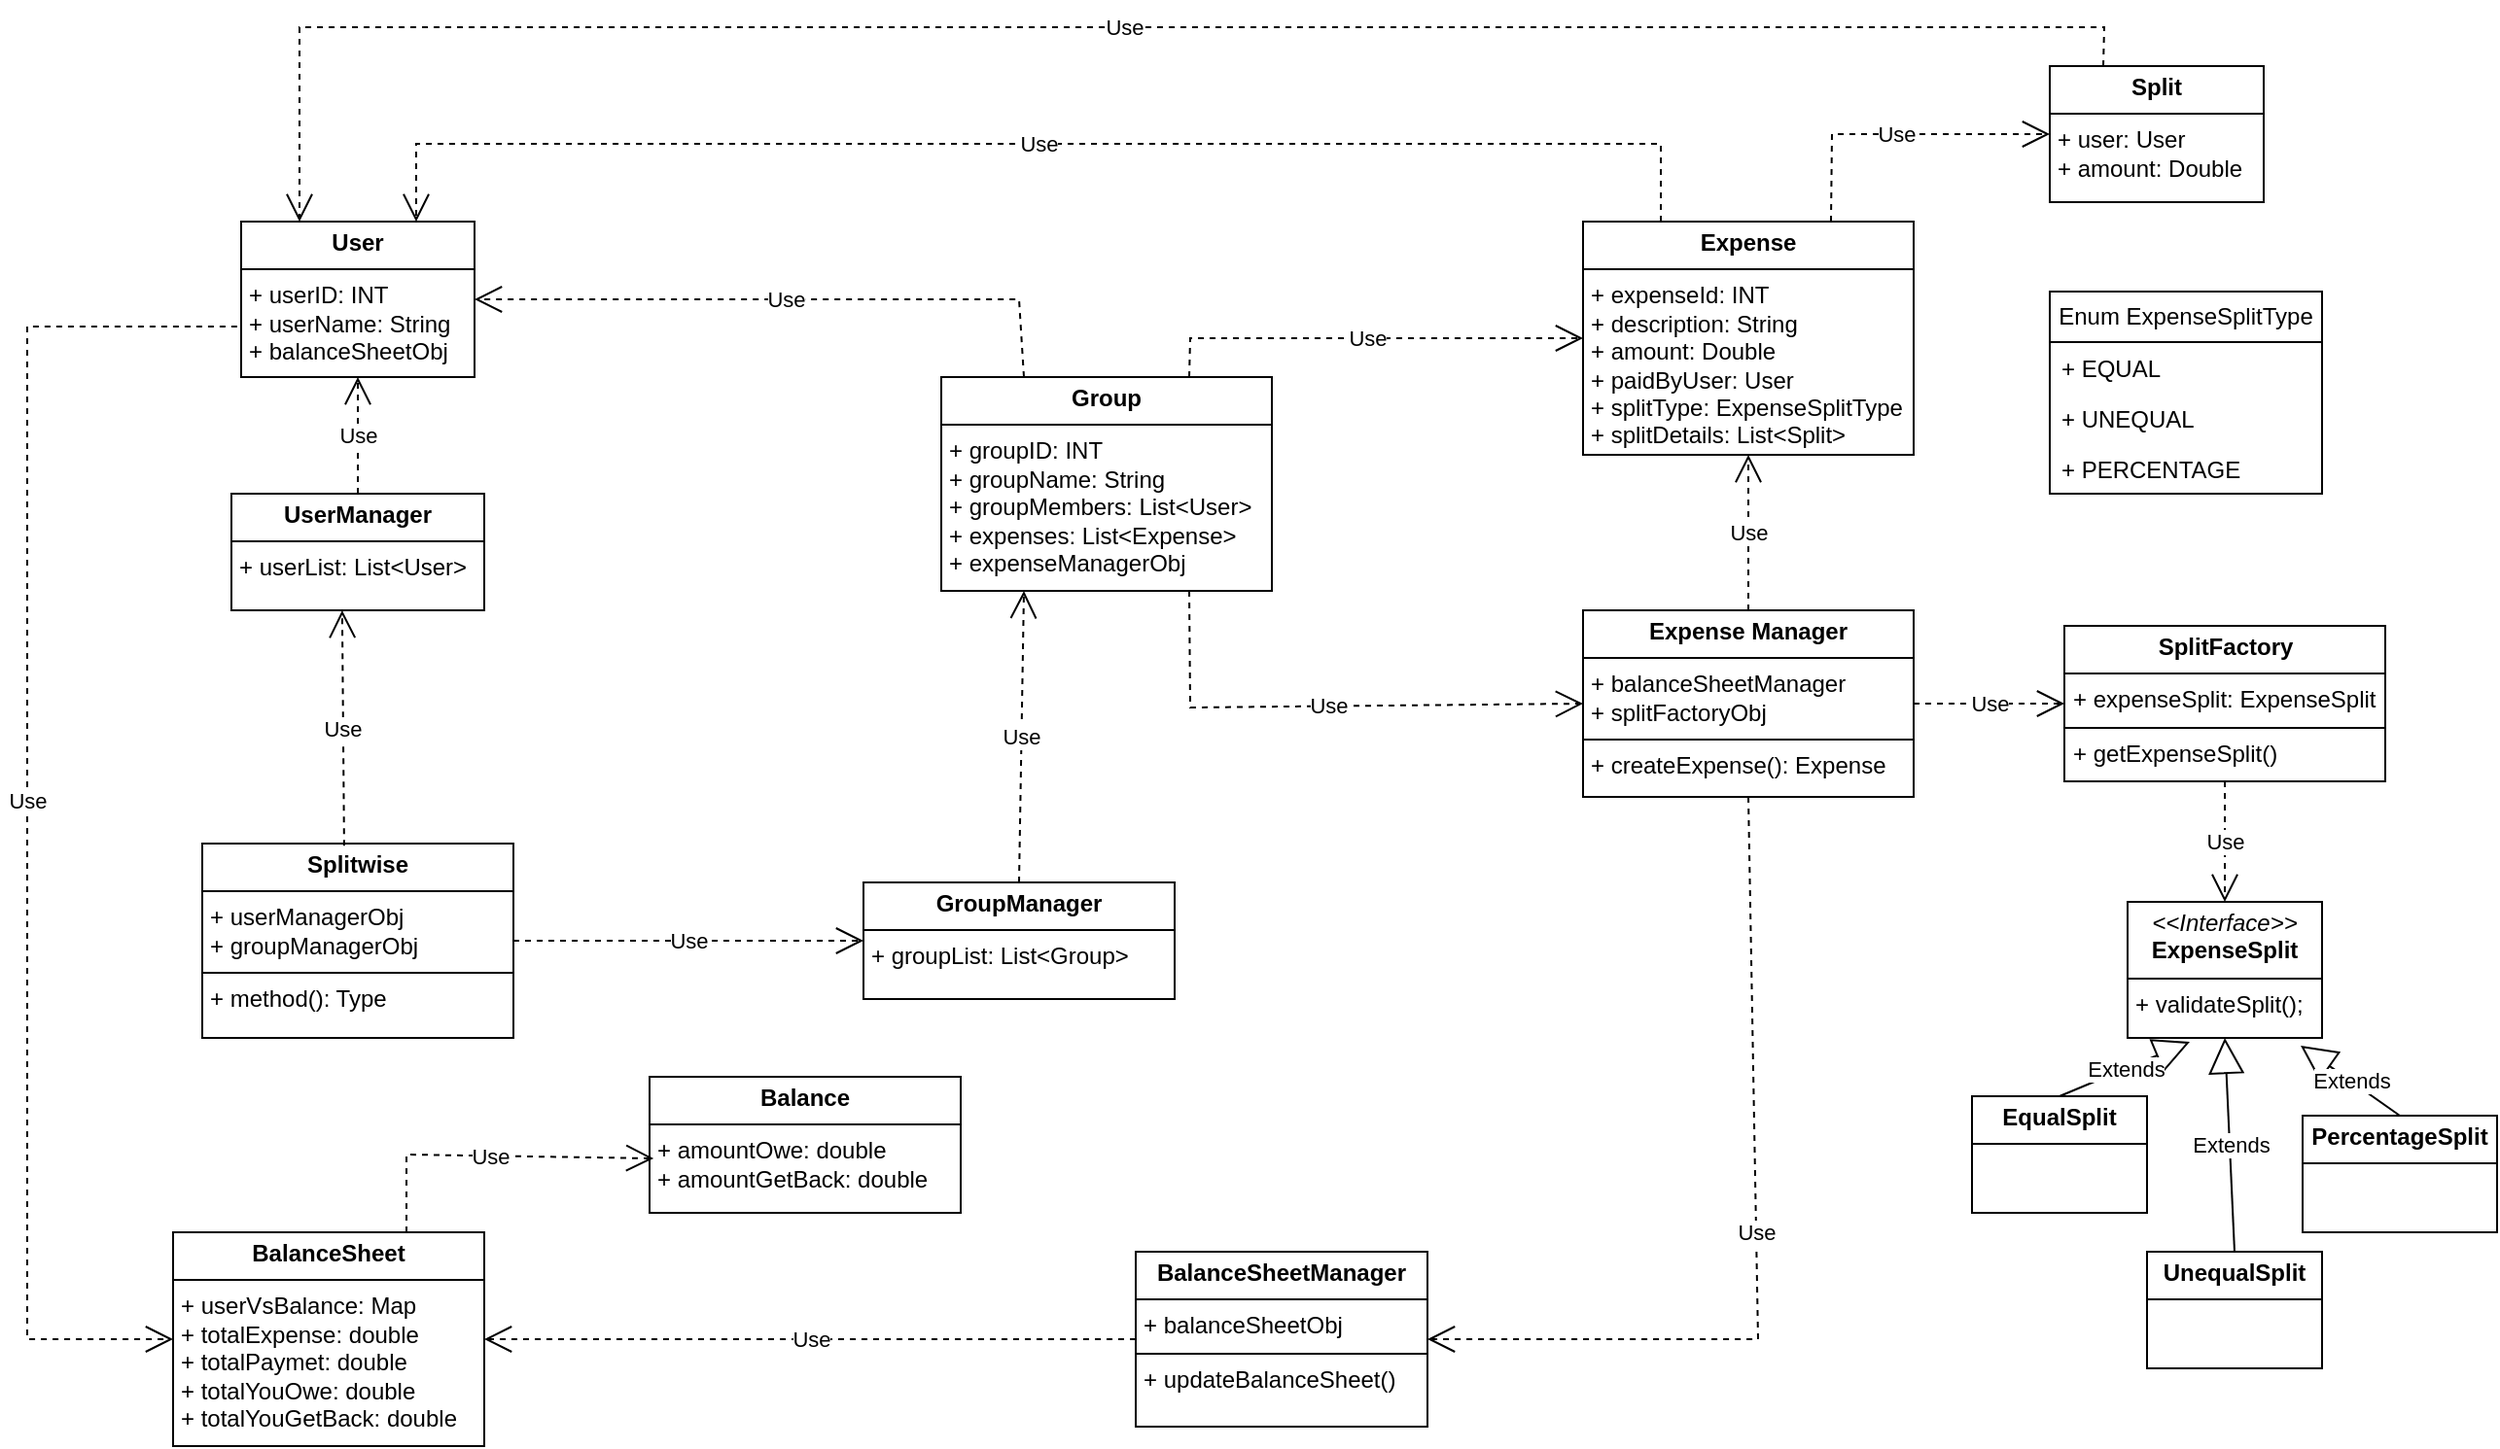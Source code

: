 <mxfile version="28.0.6">
  <diagram name="Page-1" id="h_E245mcNM2Ua-TK_m4V">
    <mxGraphModel dx="2065" dy="1675" grid="0" gridSize="10" guides="1" tooltips="1" connect="1" arrows="1" fold="1" page="0" pageScale="1" pageWidth="850" pageHeight="1100" math="0" shadow="0">
      <root>
        <mxCell id="0" />
        <mxCell id="1" parent="0" />
        <mxCell id="KIrOyoRKpYWz9xZQ91iw-1" value="&lt;p style=&quot;margin:0px;margin-top:4px;text-align:center;&quot;&gt;&lt;b&gt;Expense&lt;/b&gt;&lt;/p&gt;&lt;hr size=&quot;1&quot; style=&quot;border-style:solid;&quot;&gt;&lt;p style=&quot;margin:0px;margin-left:4px;&quot;&gt;+ expenseId: INT&lt;/p&gt;&lt;p style=&quot;margin:0px;margin-left:4px;&quot;&gt;+ description: String&lt;/p&gt;&lt;p style=&quot;margin:0px;margin-left:4px;&quot;&gt;+ amount: Double&lt;/p&gt;&lt;p style=&quot;margin:0px;margin-left:4px;&quot;&gt;+ paidByUser: User&lt;/p&gt;&lt;p style=&quot;margin:0px;margin-left:4px;&quot;&gt;+ splitType: ExpenseSplitType&lt;/p&gt;&lt;p style=&quot;margin:0px;margin-left:4px;&quot;&gt;+ splitDetails: List&amp;lt;Split&amp;gt;&lt;/p&gt;&lt;p style=&quot;margin:0px;margin-left:4px;&quot;&gt;&lt;br&gt;&lt;/p&gt;" style="verticalAlign=top;align=left;overflow=fill;html=1;whiteSpace=wrap;" vertex="1" parent="1">
          <mxGeometry x="640" y="-600" width="170" height="120" as="geometry" />
        </mxCell>
        <mxCell id="KIrOyoRKpYWz9xZQ91iw-2" value="Enum ExpenseSplitType" style="swimlane;fontStyle=0;childLayout=stackLayout;horizontal=1;startSize=26;fillColor=none;horizontalStack=0;resizeParent=1;resizeParentMax=0;resizeLast=0;collapsible=1;marginBottom=0;whiteSpace=wrap;html=1;" vertex="1" parent="1">
          <mxGeometry x="880" y="-564" width="140" height="104" as="geometry" />
        </mxCell>
        <mxCell id="KIrOyoRKpYWz9xZQ91iw-3" value="+ EQUAL" style="text;strokeColor=none;fillColor=none;align=left;verticalAlign=top;spacingLeft=4;spacingRight=4;overflow=hidden;rotatable=0;points=[[0,0.5],[1,0.5]];portConstraint=eastwest;whiteSpace=wrap;html=1;" vertex="1" parent="KIrOyoRKpYWz9xZQ91iw-2">
          <mxGeometry y="26" width="140" height="26" as="geometry" />
        </mxCell>
        <mxCell id="KIrOyoRKpYWz9xZQ91iw-4" value="+ UNEQUAL" style="text;strokeColor=none;fillColor=none;align=left;verticalAlign=top;spacingLeft=4;spacingRight=4;overflow=hidden;rotatable=0;points=[[0,0.5],[1,0.5]];portConstraint=eastwest;whiteSpace=wrap;html=1;" vertex="1" parent="KIrOyoRKpYWz9xZQ91iw-2">
          <mxGeometry y="52" width="140" height="26" as="geometry" />
        </mxCell>
        <mxCell id="KIrOyoRKpYWz9xZQ91iw-5" value="+ PERCENTAGE" style="text;strokeColor=none;fillColor=none;align=left;verticalAlign=top;spacingLeft=4;spacingRight=4;overflow=hidden;rotatable=0;points=[[0,0.5],[1,0.5]];portConstraint=eastwest;whiteSpace=wrap;html=1;" vertex="1" parent="KIrOyoRKpYWz9xZQ91iw-2">
          <mxGeometry y="78" width="140" height="26" as="geometry" />
        </mxCell>
        <mxCell id="KIrOyoRKpYWz9xZQ91iw-6" value="&lt;p style=&quot;margin:0px;margin-top:4px;text-align:center;&quot;&gt;&lt;b&gt;Split&lt;/b&gt;&lt;/p&gt;&lt;hr size=&quot;1&quot; style=&quot;border-style:solid;&quot;&gt;&lt;p style=&quot;margin:0px;margin-left:4px;&quot;&gt;+ user: User&lt;/p&gt;&lt;p style=&quot;margin:0px;margin-left:4px;&quot;&gt;+ amount: Double&lt;/p&gt;" style="verticalAlign=top;align=left;overflow=fill;html=1;whiteSpace=wrap;" vertex="1" parent="1">
          <mxGeometry x="880" y="-680" width="110" height="70" as="geometry" />
        </mxCell>
        <mxCell id="KIrOyoRKpYWz9xZQ91iw-7" value="&lt;p style=&quot;margin:0px;margin-top:4px;text-align:center;&quot;&gt;&lt;b&gt;Expense Manager&lt;/b&gt;&lt;/p&gt;&lt;hr size=&quot;1&quot; style=&quot;border-style:solid;&quot;&gt;&lt;p style=&quot;margin:0px;margin-left:4px;&quot;&gt;+ balanceSheetManager&lt;/p&gt;&lt;p style=&quot;margin:0px;margin-left:4px;&quot;&gt;+ splitFactoryObj&lt;/p&gt;&lt;hr size=&quot;1&quot; style=&quot;border-style:solid;&quot;&gt;&lt;p style=&quot;margin:0px;margin-left:4px;&quot;&gt;+ createExpense(): Expense&lt;/p&gt;" style="verticalAlign=top;align=left;overflow=fill;html=1;whiteSpace=wrap;" vertex="1" parent="1">
          <mxGeometry x="640" y="-400" width="170" height="96" as="geometry" />
        </mxCell>
        <mxCell id="KIrOyoRKpYWz9xZQ91iw-8" value="Use" style="endArrow=open;endSize=12;dashed=1;html=1;rounded=0;exitX=0.5;exitY=0;exitDx=0;exitDy=0;entryX=0.5;entryY=1;entryDx=0;entryDy=0;" edge="1" parent="1" source="KIrOyoRKpYWz9xZQ91iw-7" target="KIrOyoRKpYWz9xZQ91iw-1">
          <mxGeometry width="160" relative="1" as="geometry">
            <mxPoint x="640" y="-380" as="sourcePoint" />
            <mxPoint x="800" y="-380" as="targetPoint" />
          </mxGeometry>
        </mxCell>
        <mxCell id="KIrOyoRKpYWz9xZQ91iw-9" value="&lt;p style=&quot;margin:0px;margin-top:4px;text-align:center;&quot;&gt;&lt;b&gt;SplitFactory&lt;/b&gt;&lt;/p&gt;&lt;hr size=&quot;1&quot; style=&quot;border-style:solid;&quot;&gt;&lt;p style=&quot;margin:0px;margin-left:4px;&quot;&gt;+ expenseSplit: ExpenseSplit&lt;/p&gt;&lt;hr size=&quot;1&quot; style=&quot;border-style:solid;&quot;&gt;&lt;p style=&quot;margin:0px;margin-left:4px;&quot;&gt;+ getExpenseSplit()&lt;/p&gt;" style="verticalAlign=top;align=left;overflow=fill;html=1;whiteSpace=wrap;" vertex="1" parent="1">
          <mxGeometry x="887.5" y="-392" width="165" height="80" as="geometry" />
        </mxCell>
        <mxCell id="KIrOyoRKpYWz9xZQ91iw-17" value="Use" style="endArrow=open;endSize=12;dashed=1;html=1;rounded=0;exitX=0.5;exitY=1;exitDx=0;exitDy=0;entryX=0.5;entryY=0;entryDx=0;entryDy=0;" edge="1" parent="1" source="KIrOyoRKpYWz9xZQ91iw-9" target="KIrOyoRKpYWz9xZQ91iw-10">
          <mxGeometry width="160" relative="1" as="geometry">
            <mxPoint x="490" y="-230" as="sourcePoint" />
            <mxPoint x="650" y="-230" as="targetPoint" />
          </mxGeometry>
        </mxCell>
        <mxCell id="KIrOyoRKpYWz9xZQ91iw-18" value="Use" style="endArrow=open;endSize=12;dashed=1;html=1;rounded=0;exitX=1;exitY=0.5;exitDx=0;exitDy=0;entryX=0;entryY=0.5;entryDx=0;entryDy=0;" edge="1" parent="1" source="KIrOyoRKpYWz9xZQ91iw-7" target="KIrOyoRKpYWz9xZQ91iw-9">
          <mxGeometry width="160" relative="1" as="geometry">
            <mxPoint x="380" y="-160" as="sourcePoint" />
            <mxPoint x="540" y="-160" as="targetPoint" />
          </mxGeometry>
        </mxCell>
        <mxCell id="KIrOyoRKpYWz9xZQ91iw-19" value="" style="group" vertex="1" connectable="0" parent="1">
          <mxGeometry x="840" y="-250" width="270" height="240" as="geometry" />
        </mxCell>
        <mxCell id="KIrOyoRKpYWz9xZQ91iw-10" value="&lt;p style=&quot;margin:0px;margin-top:4px;text-align:center;&quot;&gt;&lt;i&gt;&amp;lt;&amp;lt;Interface&amp;gt;&amp;gt;&lt;/i&gt;&lt;br&gt;&lt;b&gt;ExpenseSplit&lt;/b&gt;&lt;/p&gt;&lt;hr size=&quot;1&quot; style=&quot;border-style:solid;&quot;&gt;&lt;p style=&quot;margin:0px;margin-left:4px;&quot;&gt;&lt;/p&gt;&lt;p style=&quot;margin:0px;margin-left:4px;&quot;&gt;+ validateSplit();&lt;br&gt;&lt;/p&gt;" style="verticalAlign=top;align=left;overflow=fill;html=1;whiteSpace=wrap;" vertex="1" parent="KIrOyoRKpYWz9xZQ91iw-19">
          <mxGeometry x="80" width="100" height="70" as="geometry" />
        </mxCell>
        <mxCell id="KIrOyoRKpYWz9xZQ91iw-11" value="&lt;p style=&quot;margin:0px;margin-top:4px;text-align:center;&quot;&gt;&lt;b&gt;EqualSplit&lt;/b&gt;&lt;/p&gt;&lt;hr size=&quot;1&quot; style=&quot;border-style:solid;&quot;&gt;&lt;p style=&quot;margin:0px;margin-left:4px;&quot;&gt;&lt;br&gt;&lt;/p&gt;" style="verticalAlign=top;align=left;overflow=fill;html=1;whiteSpace=wrap;" vertex="1" parent="KIrOyoRKpYWz9xZQ91iw-19">
          <mxGeometry y="100" width="90" height="60" as="geometry" />
        </mxCell>
        <mxCell id="KIrOyoRKpYWz9xZQ91iw-12" value="&lt;p style=&quot;margin:0px;margin-top:4px;text-align:center;&quot;&gt;&lt;b&gt;UnequalSplit&lt;/b&gt;&lt;/p&gt;&lt;hr size=&quot;1&quot; style=&quot;border-style:solid;&quot;&gt;&lt;p style=&quot;margin:0px;margin-left:4px;&quot;&gt;&lt;br&gt;&lt;/p&gt;" style="verticalAlign=top;align=left;overflow=fill;html=1;whiteSpace=wrap;" vertex="1" parent="KIrOyoRKpYWz9xZQ91iw-19">
          <mxGeometry x="90" y="180" width="90" height="60" as="geometry" />
        </mxCell>
        <mxCell id="KIrOyoRKpYWz9xZQ91iw-13" value="&lt;p style=&quot;margin:0px;margin-top:4px;text-align:center;&quot;&gt;&lt;b&gt;PercentageSplit&lt;/b&gt;&lt;/p&gt;&lt;hr size=&quot;1&quot; style=&quot;border-style:solid;&quot;&gt;&lt;p style=&quot;margin:0px;margin-left:4px;&quot;&gt;&lt;br&gt;&lt;/p&gt;" style="verticalAlign=top;align=left;overflow=fill;html=1;whiteSpace=wrap;" vertex="1" parent="KIrOyoRKpYWz9xZQ91iw-19">
          <mxGeometry x="170" y="110" width="100" height="60" as="geometry" />
        </mxCell>
        <mxCell id="KIrOyoRKpYWz9xZQ91iw-14" value="Extends" style="endArrow=block;endSize=16;endFill=0;html=1;rounded=0;entryX=0.32;entryY=1.029;entryDx=0;entryDy=0;entryPerimeter=0;exitX=0.5;exitY=0;exitDx=0;exitDy=0;" edge="1" parent="KIrOyoRKpYWz9xZQ91iw-19" source="KIrOyoRKpYWz9xZQ91iw-11" target="KIrOyoRKpYWz9xZQ91iw-10">
          <mxGeometry width="160" relative="1" as="geometry">
            <mxPoint x="-10" y="230" as="sourcePoint" />
            <mxPoint x="150" y="230" as="targetPoint" />
          </mxGeometry>
        </mxCell>
        <mxCell id="KIrOyoRKpYWz9xZQ91iw-15" value="Extends" style="endArrow=block;endSize=16;endFill=0;html=1;rounded=0;entryX=0.5;entryY=1;entryDx=0;entryDy=0;exitX=0.5;exitY=0;exitDx=0;exitDy=0;" edge="1" parent="KIrOyoRKpYWz9xZQ91iw-19" source="KIrOyoRKpYWz9xZQ91iw-12" target="KIrOyoRKpYWz9xZQ91iw-10">
          <mxGeometry width="160" relative="1" as="geometry">
            <mxPoint x="170" y="218" as="sourcePoint" />
            <mxPoint x="217" y="180" as="targetPoint" />
          </mxGeometry>
        </mxCell>
        <mxCell id="KIrOyoRKpYWz9xZQ91iw-16" value="Extends" style="endArrow=block;endSize=16;endFill=0;html=1;rounded=0;entryX=0.89;entryY=1.057;entryDx=0;entryDy=0;entryPerimeter=0;exitX=0.5;exitY=0;exitDx=0;exitDy=0;" edge="1" parent="KIrOyoRKpYWz9xZQ91iw-19" source="KIrOyoRKpYWz9xZQ91iw-13" target="KIrOyoRKpYWz9xZQ91iw-10">
          <mxGeometry width="160" relative="1" as="geometry">
            <mxPoint x="190" y="298" as="sourcePoint" />
            <mxPoint x="237" y="260" as="targetPoint" />
          </mxGeometry>
        </mxCell>
        <mxCell id="KIrOyoRKpYWz9xZQ91iw-20" value="Use" style="endArrow=open;endSize=12;dashed=1;html=1;rounded=0;exitX=0.75;exitY=0;exitDx=0;exitDy=0;entryX=0;entryY=0.5;entryDx=0;entryDy=0;" edge="1" parent="1" source="KIrOyoRKpYWz9xZQ91iw-1" target="KIrOyoRKpYWz9xZQ91iw-6">
          <mxGeometry width="160" relative="1" as="geometry">
            <mxPoint x="800" y="-430" as="sourcePoint" />
            <mxPoint x="960" y="-430" as="targetPoint" />
            <Array as="points">
              <mxPoint x="768" y="-645" />
            </Array>
          </mxGeometry>
        </mxCell>
        <mxCell id="KIrOyoRKpYWz9xZQ91iw-21" value="&lt;p style=&quot;margin:0px;margin-top:4px;text-align:center;&quot;&gt;&lt;b&gt;User&lt;/b&gt;&lt;/p&gt;&lt;hr size=&quot;1&quot; style=&quot;border-style:solid;&quot;&gt;&lt;p style=&quot;margin:0px;margin-left:4px;&quot;&gt;+ userID: INT&lt;/p&gt;&lt;p style=&quot;margin:0px;margin-left:4px;&quot;&gt;+ userName: String&lt;/p&gt;&lt;p style=&quot;margin:0px;margin-left:4px;&quot;&gt;+ balanceSheetObj&lt;/p&gt;" style="verticalAlign=top;align=left;overflow=fill;html=1;whiteSpace=wrap;" vertex="1" parent="1">
          <mxGeometry x="-50" y="-600" width="120" height="80" as="geometry" />
        </mxCell>
        <mxCell id="KIrOyoRKpYWz9xZQ91iw-22" value="Use" style="endArrow=open;endSize=12;dashed=1;html=1;rounded=0;entryX=0.75;entryY=0;entryDx=0;entryDy=0;" edge="1" parent="1" target="KIrOyoRKpYWz9xZQ91iw-21">
          <mxGeometry width="160" relative="1" as="geometry">
            <mxPoint x="680" y="-600" as="sourcePoint" />
            <mxPoint x="380" y="-670" as="targetPoint" />
            <Array as="points">
              <mxPoint x="680" y="-640" />
              <mxPoint x="40" y="-640" />
            </Array>
          </mxGeometry>
        </mxCell>
        <mxCell id="KIrOyoRKpYWz9xZQ91iw-23" value="&lt;p style=&quot;margin:0px;margin-top:4px;text-align:center;&quot;&gt;&lt;b&gt;UserManager&lt;/b&gt;&lt;/p&gt;&lt;hr size=&quot;1&quot; style=&quot;border-style:solid;&quot;&gt;&lt;p style=&quot;margin:0px;margin-left:4px;&quot;&gt;+ userList: List&amp;lt;User&amp;gt;&lt;/p&gt;&lt;p style=&quot;margin:0px;margin-left:4px;&quot;&gt;&lt;br&gt;&lt;/p&gt;" style="verticalAlign=top;align=left;overflow=fill;html=1;whiteSpace=wrap;" vertex="1" parent="1">
          <mxGeometry x="-55" y="-460" width="130" height="60" as="geometry" />
        </mxCell>
        <mxCell id="KIrOyoRKpYWz9xZQ91iw-24" value="Use" style="endArrow=open;endSize=12;dashed=1;html=1;rounded=0;exitX=0.5;exitY=0;exitDx=0;exitDy=0;entryX=0.5;entryY=1;entryDx=0;entryDy=0;" edge="1" parent="1" source="KIrOyoRKpYWz9xZQ91iw-23" target="KIrOyoRKpYWz9xZQ91iw-21">
          <mxGeometry width="160" relative="1" as="geometry">
            <mxPoint x="20" y="-340" as="sourcePoint" />
            <mxPoint x="180" y="-340" as="targetPoint" />
          </mxGeometry>
        </mxCell>
        <mxCell id="KIrOyoRKpYWz9xZQ91iw-25" value="&lt;p style=&quot;margin:0px;margin-top:4px;text-align:center;&quot;&gt;&lt;b&gt;Splitwise&lt;/b&gt;&lt;/p&gt;&lt;hr size=&quot;1&quot; style=&quot;border-style:solid;&quot;&gt;&lt;p style=&quot;margin:0px;margin-left:4px;&quot;&gt;+ userManagerObj&lt;/p&gt;&lt;p style=&quot;margin:0px;margin-left:4px;&quot;&gt;+ groupManagerObj&lt;/p&gt;&lt;hr size=&quot;1&quot; style=&quot;border-style:solid;&quot;&gt;&lt;p style=&quot;margin:0px;margin-left:4px;&quot;&gt;+ method(): Type&lt;/p&gt;" style="verticalAlign=top;align=left;overflow=fill;html=1;whiteSpace=wrap;" vertex="1" parent="1">
          <mxGeometry x="-70" y="-280" width="160" height="100" as="geometry" />
        </mxCell>
        <mxCell id="KIrOyoRKpYWz9xZQ91iw-26" value="Use" style="endArrow=open;endSize=12;dashed=1;html=1;rounded=0;exitX=0.456;exitY=0.011;exitDx=0;exitDy=0;exitPerimeter=0;entryX=0.438;entryY=1;entryDx=0;entryDy=0;entryPerimeter=0;" edge="1" parent="1" source="KIrOyoRKpYWz9xZQ91iw-25" target="KIrOyoRKpYWz9xZQ91iw-23">
          <mxGeometry width="160" relative="1" as="geometry">
            <mxPoint x="30" y="-330" as="sourcePoint" />
            <mxPoint x="190" y="-330" as="targetPoint" />
          </mxGeometry>
        </mxCell>
        <mxCell id="KIrOyoRKpYWz9xZQ91iw-27" value="&lt;p style=&quot;margin:0px;margin-top:4px;text-align:center;&quot;&gt;&lt;b&gt;Group&lt;/b&gt;&lt;/p&gt;&lt;hr size=&quot;1&quot; style=&quot;border-style:solid;&quot;&gt;&lt;p style=&quot;margin:0px;margin-left:4px;&quot;&gt;+ groupID: INT&lt;/p&gt;&lt;p style=&quot;margin:0px;margin-left:4px;&quot;&gt;+ groupName: String&lt;/p&gt;&lt;p style=&quot;margin:0px;margin-left:4px;&quot;&gt;+ groupMembers: List&amp;lt;User&amp;gt;&lt;/p&gt;&lt;p style=&quot;margin:0px;margin-left:4px;&quot;&gt;+ expenses: List&amp;lt;Expense&amp;gt;&lt;/p&gt;&lt;p style=&quot;margin:0px;margin-left:4px;&quot;&gt;+ expenseManagerObj&lt;/p&gt;&lt;p style=&quot;margin:0px;margin-left:4px;&quot;&gt;&lt;br&gt;&lt;/p&gt;" style="verticalAlign=top;align=left;overflow=fill;html=1;whiteSpace=wrap;" vertex="1" parent="1">
          <mxGeometry x="310" y="-520" width="170" height="110" as="geometry" />
        </mxCell>
        <mxCell id="KIrOyoRKpYWz9xZQ91iw-28" value="Use" style="endArrow=open;endSize=12;dashed=1;html=1;rounded=0;entryX=0;entryY=0.5;entryDx=0;entryDy=0;exitX=0.75;exitY=0;exitDx=0;exitDy=0;" edge="1" parent="1" source="KIrOyoRKpYWz9xZQ91iw-27" target="KIrOyoRKpYWz9xZQ91iw-1">
          <mxGeometry width="160" relative="1" as="geometry">
            <mxPoint x="380" y="-430" as="sourcePoint" />
            <mxPoint x="540" y="-430" as="targetPoint" />
            <Array as="points">
              <mxPoint x="438" y="-540" />
            </Array>
          </mxGeometry>
        </mxCell>
        <mxCell id="KIrOyoRKpYWz9xZQ91iw-29" value="Use" style="endArrow=open;endSize=12;dashed=1;html=1;rounded=0;exitX=0.75;exitY=1;exitDx=0;exitDy=0;entryX=0;entryY=0.5;entryDx=0;entryDy=0;" edge="1" parent="1" source="KIrOyoRKpYWz9xZQ91iw-27" target="KIrOyoRKpYWz9xZQ91iw-7">
          <mxGeometry width="160" relative="1" as="geometry">
            <mxPoint x="480" y="-350" as="sourcePoint" />
            <mxPoint x="640" y="-350" as="targetPoint" />
            <Array as="points">
              <mxPoint x="438" y="-350" />
            </Array>
          </mxGeometry>
        </mxCell>
        <mxCell id="KIrOyoRKpYWz9xZQ91iw-30" value="Use" style="endArrow=open;endSize=12;dashed=1;html=1;rounded=0;entryX=1;entryY=0.5;entryDx=0;entryDy=0;exitX=0.25;exitY=0;exitDx=0;exitDy=0;" edge="1" parent="1" source="KIrOyoRKpYWz9xZQ91iw-27" target="KIrOyoRKpYWz9xZQ91iw-21">
          <mxGeometry width="160" relative="1" as="geometry">
            <mxPoint x="240" y="-460" as="sourcePoint" />
            <mxPoint x="400" y="-460" as="targetPoint" />
            <Array as="points">
              <mxPoint x="350" y="-560" />
            </Array>
          </mxGeometry>
        </mxCell>
        <mxCell id="KIrOyoRKpYWz9xZQ91iw-31" value="&lt;p style=&quot;margin:0px;margin-top:4px;text-align:center;&quot;&gt;&lt;b&gt;GroupManager&lt;/b&gt;&lt;/p&gt;&lt;hr size=&quot;1&quot; style=&quot;border-style:solid;&quot;&gt;&lt;p style=&quot;margin:0px;margin-left:4px;&quot;&gt;+ groupList: List&amp;lt;Group&amp;gt;&lt;/p&gt;&lt;p style=&quot;margin:0px;margin-left:4px;&quot;&gt;&lt;br&gt;&lt;/p&gt;" style="verticalAlign=top;align=left;overflow=fill;html=1;whiteSpace=wrap;" vertex="1" parent="1">
          <mxGeometry x="270" y="-260" width="160" height="60" as="geometry" />
        </mxCell>
        <mxCell id="KIrOyoRKpYWz9xZQ91iw-32" value="Use" style="endArrow=open;endSize=12;dashed=1;html=1;rounded=0;entryX=0.25;entryY=1;entryDx=0;entryDy=0;exitX=0.5;exitY=0;exitDx=0;exitDy=0;" edge="1" parent="1" source="KIrOyoRKpYWz9xZQ91iw-31" target="KIrOyoRKpYWz9xZQ91iw-27">
          <mxGeometry width="160" relative="1" as="geometry">
            <mxPoint x="270" y="-110" as="sourcePoint" />
            <mxPoint x="430" y="-110" as="targetPoint" />
          </mxGeometry>
        </mxCell>
        <mxCell id="KIrOyoRKpYWz9xZQ91iw-33" value="Use" style="endArrow=open;endSize=12;dashed=1;html=1;rounded=0;exitX=1;exitY=0.5;exitDx=0;exitDy=0;entryX=0;entryY=0.5;entryDx=0;entryDy=0;" edge="1" parent="1" source="KIrOyoRKpYWz9xZQ91iw-25" target="KIrOyoRKpYWz9xZQ91iw-31">
          <mxGeometry width="160" relative="1" as="geometry">
            <mxPoint x="140" y="-130" as="sourcePoint" />
            <mxPoint x="300" y="-130" as="targetPoint" />
          </mxGeometry>
        </mxCell>
        <mxCell id="KIrOyoRKpYWz9xZQ91iw-34" value="&lt;p style=&quot;margin:0px;margin-top:4px;text-align:center;&quot;&gt;&lt;b&gt;BalanceSheet&lt;/b&gt;&lt;/p&gt;&lt;hr size=&quot;1&quot; style=&quot;border-style:solid;&quot;&gt;&lt;p style=&quot;margin:0px;margin-left:4px;&quot;&gt;+ userVsBalance: Map&lt;/p&gt;&lt;p style=&quot;margin:0px;margin-left:4px;&quot;&gt;+ totalExpense: double&lt;/p&gt;&lt;p style=&quot;margin:0px;margin-left:4px;&quot;&gt;+ totalPaymet: double&lt;/p&gt;&lt;p style=&quot;margin:0px;margin-left:4px;&quot;&gt;+ totalYouOwe: double&lt;/p&gt;&lt;p style=&quot;margin:0px;margin-left:4px;&quot;&gt;+ totalYouGetBack: double&lt;/p&gt;&lt;p style=&quot;margin:0px;margin-left:4px;&quot;&gt;&lt;br&gt;&lt;/p&gt;" style="verticalAlign=top;align=left;overflow=fill;html=1;whiteSpace=wrap;" vertex="1" parent="1">
          <mxGeometry x="-85" y="-80" width="160" height="110" as="geometry" />
        </mxCell>
        <mxCell id="KIrOyoRKpYWz9xZQ91iw-35" value="&lt;p style=&quot;margin:0px;margin-top:4px;text-align:center;&quot;&gt;&lt;b&gt;Balance&lt;/b&gt;&lt;/p&gt;&lt;hr size=&quot;1&quot; style=&quot;border-style:solid;&quot;&gt;&lt;p style=&quot;margin:0px;margin-left:4px;&quot;&gt;+ amountOwe: double&lt;/p&gt;&lt;p style=&quot;margin:0px;margin-left:4px;&quot;&gt;+ amountGetBack: double&lt;/p&gt;&lt;p style=&quot;margin:0px;margin-left:4px;&quot;&gt;&lt;br&gt;&lt;/p&gt;" style="verticalAlign=top;align=left;overflow=fill;html=1;whiteSpace=wrap;" vertex="1" parent="1">
          <mxGeometry x="160" y="-160" width="160" height="70" as="geometry" />
        </mxCell>
        <mxCell id="KIrOyoRKpYWz9xZQ91iw-36" value="Use" style="endArrow=open;endSize=12;dashed=1;html=1;rounded=0;exitX=0.75;exitY=0;exitDx=0;exitDy=0;entryX=0.013;entryY=0.6;entryDx=0;entryDy=0;entryPerimeter=0;" edge="1" parent="1" source="KIrOyoRKpYWz9xZQ91iw-34" target="KIrOyoRKpYWz9xZQ91iw-35">
          <mxGeometry width="160" relative="1" as="geometry">
            <mxPoint x="150" y="20" as="sourcePoint" />
            <mxPoint x="310" y="20" as="targetPoint" />
            <Array as="points">
              <mxPoint x="35" y="-120" />
            </Array>
          </mxGeometry>
        </mxCell>
        <mxCell id="KIrOyoRKpYWz9xZQ91iw-37" value="&lt;p style=&quot;margin:0px;margin-top:4px;text-align:center;&quot;&gt;&lt;b&gt;BalanceSheetManager&lt;/b&gt;&lt;/p&gt;&lt;hr size=&quot;1&quot; style=&quot;border-style:solid;&quot;&gt;&lt;p style=&quot;margin:0px;margin-left:4px;&quot;&gt;+ balanceSheetObj&lt;/p&gt;&lt;hr size=&quot;1&quot; style=&quot;border-style:solid;&quot;&gt;&lt;p style=&quot;margin:0px;margin-left:4px;&quot;&gt;+ updateBalanceSheet()&lt;/p&gt;" style="verticalAlign=top;align=left;overflow=fill;html=1;whiteSpace=wrap;" vertex="1" parent="1">
          <mxGeometry x="410" y="-70" width="150" height="90" as="geometry" />
        </mxCell>
        <mxCell id="KIrOyoRKpYWz9xZQ91iw-38" value="Use" style="endArrow=open;endSize=12;dashed=1;html=1;rounded=0;exitX=0;exitY=0.5;exitDx=0;exitDy=0;entryX=1;entryY=0.5;entryDx=0;entryDy=0;" edge="1" parent="1" source="KIrOyoRKpYWz9xZQ91iw-37" target="KIrOyoRKpYWz9xZQ91iw-34">
          <mxGeometry width="160" relative="1" as="geometry">
            <mxPoint x="260" y="70" as="sourcePoint" />
            <mxPoint x="420" y="70" as="targetPoint" />
          </mxGeometry>
        </mxCell>
        <mxCell id="KIrOyoRKpYWz9xZQ91iw-39" value="Use" style="endArrow=open;endSize=12;dashed=1;html=1;rounded=0;entryX=0;entryY=0.5;entryDx=0;entryDy=0;exitX=-0.017;exitY=0.675;exitDx=0;exitDy=0;exitPerimeter=0;" edge="1" parent="1" source="KIrOyoRKpYWz9xZQ91iw-21" target="KIrOyoRKpYWz9xZQ91iw-34">
          <mxGeometry width="160" relative="1" as="geometry">
            <mxPoint x="180" y="150" as="sourcePoint" />
            <mxPoint x="340" y="150" as="targetPoint" />
            <Array as="points">
              <mxPoint x="-160" y="-546" />
              <mxPoint x="-160" y="-25" />
            </Array>
          </mxGeometry>
        </mxCell>
        <mxCell id="KIrOyoRKpYWz9xZQ91iw-41" value="Use" style="endArrow=open;endSize=12;dashed=1;html=1;rounded=0;exitX=0.5;exitY=1;exitDx=0;exitDy=0;entryX=1;entryY=0.5;entryDx=0;entryDy=0;" edge="1" parent="1" source="KIrOyoRKpYWz9xZQ91iw-7" target="KIrOyoRKpYWz9xZQ91iw-37">
          <mxGeometry width="160" relative="1" as="geometry">
            <mxPoint x="630" y="-30" as="sourcePoint" />
            <mxPoint x="790" y="-30" as="targetPoint" />
            <Array as="points">
              <mxPoint x="730" y="-25" />
            </Array>
          </mxGeometry>
        </mxCell>
        <mxCell id="KIrOyoRKpYWz9xZQ91iw-42" value="Use" style="endArrow=open;endSize=12;dashed=1;html=1;rounded=0;entryX=0.25;entryY=0;entryDx=0;entryDy=0;exitX=0.25;exitY=0;exitDx=0;exitDy=0;" edge="1" parent="1" source="KIrOyoRKpYWz9xZQ91iw-6" target="KIrOyoRKpYWz9xZQ91iw-21">
          <mxGeometry width="160" relative="1" as="geometry">
            <mxPoint x="300" y="-720" as="sourcePoint" />
            <mxPoint x="460" y="-720" as="targetPoint" />
            <Array as="points">
              <mxPoint x="908" y="-700" />
              <mxPoint x="-20" y="-700" />
            </Array>
          </mxGeometry>
        </mxCell>
      </root>
    </mxGraphModel>
  </diagram>
</mxfile>
